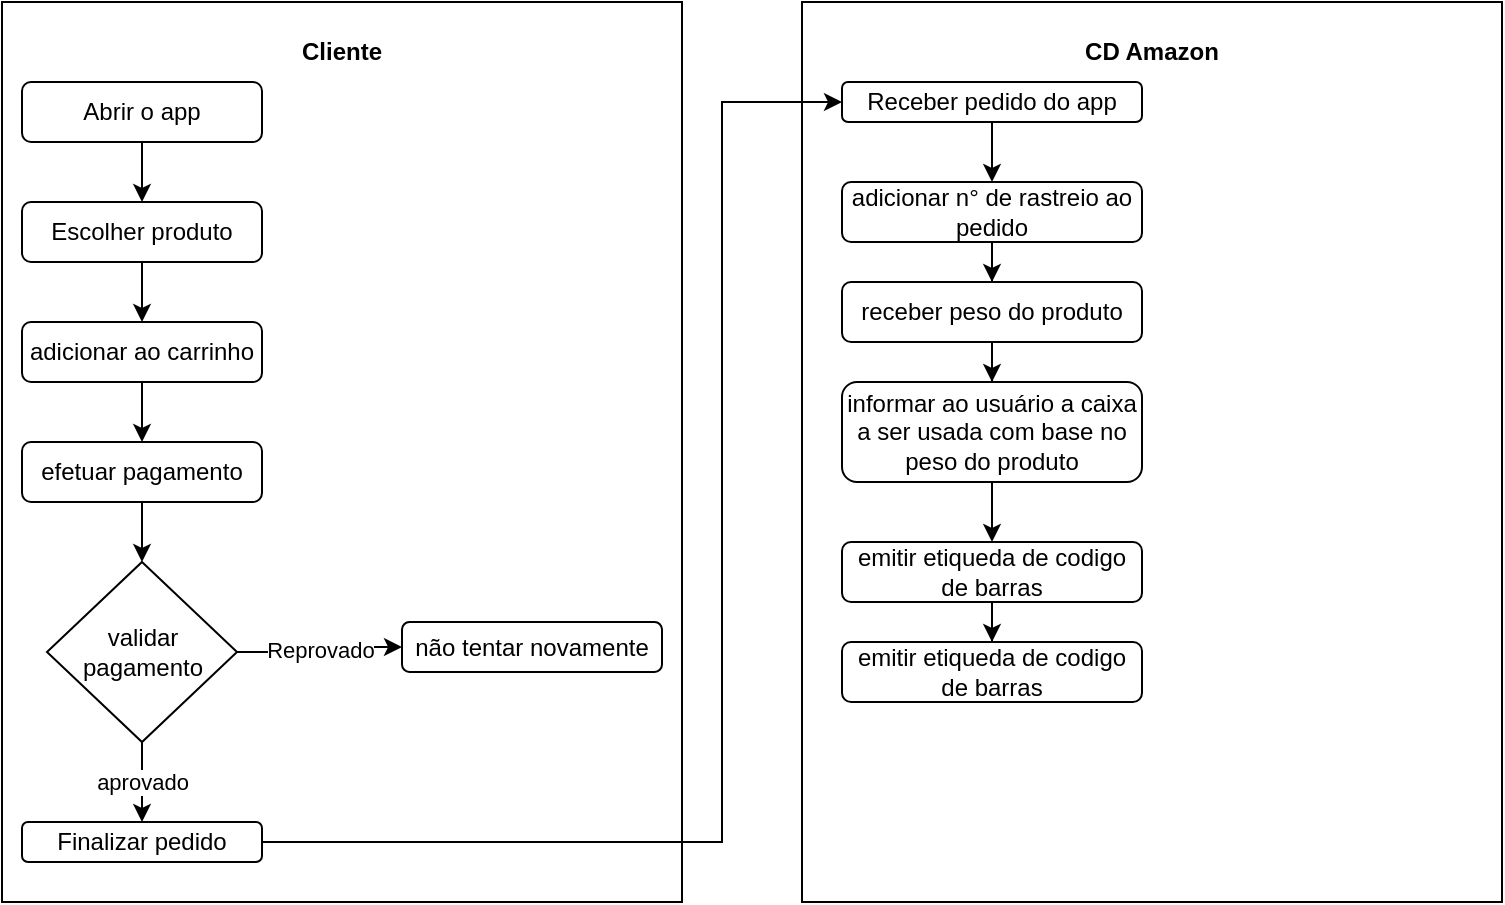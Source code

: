 <mxfile version="21.1.2" type="github">
  <diagram name="Página-1" id="UAK1KAQBqoK76anahQVk">
    <mxGraphModel dx="1009" dy="3842" grid="1" gridSize="10" guides="1" tooltips="1" connect="1" arrows="1" fold="1" page="1" pageScale="1" pageWidth="2339" pageHeight="3300" math="0" shadow="0">
      <root>
        <mxCell id="0" />
        <mxCell id="1" parent="0" />
        <mxCell id="-LYPNozy2RQMqdCgS2NU-43" value="&lt;p style=&quot;margin:0px;margin-top:4px;text-align:center;&quot;&gt;&lt;br&gt;&lt;b&gt;Cliente&lt;/b&gt;&lt;/p&gt;&lt;p style=&quot;margin:0px;margin-top:4px;text-align:center;&quot;&gt;&lt;b&gt;&lt;br&gt;&lt;/b&gt;&lt;/p&gt;" style="verticalAlign=top;align=left;overflow=fill;fontSize=12;fontFamily=Helvetica;html=1;whiteSpace=wrap;" vertex="1" parent="1">
          <mxGeometry x="40" y="-3280" width="340" height="450" as="geometry" />
        </mxCell>
        <mxCell id="-LYPNozy2RQMqdCgS2NU-48" value="" style="edgeStyle=orthogonalEdgeStyle;rounded=0;orthogonalLoop=1;jettySize=auto;html=1;" edge="1" parent="1" source="-LYPNozy2RQMqdCgS2NU-45" target="-LYPNozy2RQMqdCgS2NU-47">
          <mxGeometry relative="1" as="geometry" />
        </mxCell>
        <mxCell id="-LYPNozy2RQMqdCgS2NU-45" value="Abrir o app" style="rounded=1;whiteSpace=wrap;html=1;" vertex="1" parent="1">
          <mxGeometry x="50" y="-3240" width="120" height="30" as="geometry" />
        </mxCell>
        <mxCell id="-LYPNozy2RQMqdCgS2NU-50" value="" style="edgeStyle=orthogonalEdgeStyle;rounded=0;orthogonalLoop=1;jettySize=auto;html=1;" edge="1" parent="1" source="-LYPNozy2RQMqdCgS2NU-47" target="-LYPNozy2RQMqdCgS2NU-49">
          <mxGeometry relative="1" as="geometry" />
        </mxCell>
        <mxCell id="-LYPNozy2RQMqdCgS2NU-47" value="Escolher produto" style="rounded=1;whiteSpace=wrap;html=1;" vertex="1" parent="1">
          <mxGeometry x="50" y="-3180" width="120" height="30" as="geometry" />
        </mxCell>
        <mxCell id="-LYPNozy2RQMqdCgS2NU-52" value="" style="edgeStyle=orthogonalEdgeStyle;rounded=0;orthogonalLoop=1;jettySize=auto;html=1;" edge="1" parent="1" source="-LYPNozy2RQMqdCgS2NU-49" target="-LYPNozy2RQMqdCgS2NU-51">
          <mxGeometry relative="1" as="geometry" />
        </mxCell>
        <mxCell id="-LYPNozy2RQMqdCgS2NU-49" value="adicionar ao carrinho" style="rounded=1;whiteSpace=wrap;html=1;" vertex="1" parent="1">
          <mxGeometry x="50" y="-3120" width="120" height="30" as="geometry" />
        </mxCell>
        <mxCell id="-LYPNozy2RQMqdCgS2NU-54" style="edgeStyle=orthogonalEdgeStyle;rounded=0;orthogonalLoop=1;jettySize=auto;html=1;exitX=0.5;exitY=1;exitDx=0;exitDy=0;" edge="1" parent="1" source="-LYPNozy2RQMqdCgS2NU-51" target="-LYPNozy2RQMqdCgS2NU-53">
          <mxGeometry relative="1" as="geometry" />
        </mxCell>
        <mxCell id="-LYPNozy2RQMqdCgS2NU-51" value="efetuar pagamento" style="rounded=1;whiteSpace=wrap;html=1;" vertex="1" parent="1">
          <mxGeometry x="50" y="-3060" width="120" height="30" as="geometry" />
        </mxCell>
        <mxCell id="-LYPNozy2RQMqdCgS2NU-56" value="Reprovado" style="edgeStyle=orthogonalEdgeStyle;rounded=0;orthogonalLoop=1;jettySize=auto;html=1;" edge="1" parent="1" source="-LYPNozy2RQMqdCgS2NU-53" target="-LYPNozy2RQMqdCgS2NU-55">
          <mxGeometry relative="1" as="geometry" />
        </mxCell>
        <mxCell id="-LYPNozy2RQMqdCgS2NU-58" value="aprovado" style="edgeStyle=orthogonalEdgeStyle;rounded=0;orthogonalLoop=1;jettySize=auto;html=1;" edge="1" parent="1" source="-LYPNozy2RQMqdCgS2NU-53" target="-LYPNozy2RQMqdCgS2NU-57">
          <mxGeometry relative="1" as="geometry" />
        </mxCell>
        <mxCell id="-LYPNozy2RQMqdCgS2NU-53" value="validar pagamento" style="rhombus;whiteSpace=wrap;html=1;" vertex="1" parent="1">
          <mxGeometry x="62.5" y="-3000" width="95" height="90" as="geometry" />
        </mxCell>
        <mxCell id="-LYPNozy2RQMqdCgS2NU-55" value="não tentar novamente" style="rounded=1;whiteSpace=wrap;html=1;" vertex="1" parent="1">
          <mxGeometry x="240" y="-2970" width="130" height="25" as="geometry" />
        </mxCell>
        <mxCell id="-LYPNozy2RQMqdCgS2NU-57" value="Finalizar pedido" style="rounded=1;whiteSpace=wrap;html=1;" vertex="1" parent="1">
          <mxGeometry x="50" y="-2870" width="120" height="20" as="geometry" />
        </mxCell>
        <mxCell id="-LYPNozy2RQMqdCgS2NU-59" value="&lt;p style=&quot;margin:0px;margin-top:4px;text-align:center;&quot;&gt;&lt;br&gt;&lt;b&gt;CD Amazon&lt;/b&gt;&lt;/p&gt;" style="verticalAlign=top;align=left;overflow=fill;fontSize=12;fontFamily=Helvetica;html=1;whiteSpace=wrap;" vertex="1" parent="1">
          <mxGeometry x="440" y="-3280" width="350" height="450" as="geometry" />
        </mxCell>
        <mxCell id="-LYPNozy2RQMqdCgS2NU-60" value="" style="endArrow=classic;html=1;rounded=0;exitX=1;exitY=0.5;exitDx=0;exitDy=0;entryX=0;entryY=0.5;entryDx=0;entryDy=0;" edge="1" parent="1" source="-LYPNozy2RQMqdCgS2NU-57" target="-LYPNozy2RQMqdCgS2NU-61">
          <mxGeometry width="50" height="50" relative="1" as="geometry">
            <mxPoint x="500" y="-2960" as="sourcePoint" />
            <mxPoint x="480" y="-3180" as="targetPoint" />
            <Array as="points">
              <mxPoint x="400" y="-2860" />
              <mxPoint x="400" y="-3230" />
            </Array>
          </mxGeometry>
        </mxCell>
        <mxCell id="-LYPNozy2RQMqdCgS2NU-65" value="" style="edgeStyle=orthogonalEdgeStyle;rounded=0;orthogonalLoop=1;jettySize=auto;html=1;" edge="1" parent="1" source="-LYPNozy2RQMqdCgS2NU-61" target="-LYPNozy2RQMqdCgS2NU-64">
          <mxGeometry relative="1" as="geometry" />
        </mxCell>
        <mxCell id="-LYPNozy2RQMqdCgS2NU-61" value="Receber pedido do app" style="rounded=1;whiteSpace=wrap;html=1;" vertex="1" parent="1">
          <mxGeometry x="460" y="-3240" width="150" height="20" as="geometry" />
        </mxCell>
        <mxCell id="-LYPNozy2RQMqdCgS2NU-77" value="" style="edgeStyle=orthogonalEdgeStyle;rounded=0;orthogonalLoop=1;jettySize=auto;html=1;" edge="1" parent="1" source="-LYPNozy2RQMqdCgS2NU-64" target="-LYPNozy2RQMqdCgS2NU-76">
          <mxGeometry relative="1" as="geometry" />
        </mxCell>
        <mxCell id="-LYPNozy2RQMqdCgS2NU-64" value="adicionar n° de rastreio ao pedido" style="rounded=1;whiteSpace=wrap;html=1;" vertex="1" parent="1">
          <mxGeometry x="460" y="-3190" width="150" height="30" as="geometry" />
        </mxCell>
        <mxCell id="-LYPNozy2RQMqdCgS2NU-79" value="" style="edgeStyle=orthogonalEdgeStyle;rounded=0;orthogonalLoop=1;jettySize=auto;html=1;" edge="1" parent="1" source="-LYPNozy2RQMqdCgS2NU-76" target="-LYPNozy2RQMqdCgS2NU-78">
          <mxGeometry relative="1" as="geometry" />
        </mxCell>
        <mxCell id="-LYPNozy2RQMqdCgS2NU-76" value="receber peso do produto" style="rounded=1;whiteSpace=wrap;html=1;" vertex="1" parent="1">
          <mxGeometry x="460" y="-3140" width="150" height="30" as="geometry" />
        </mxCell>
        <mxCell id="-LYPNozy2RQMqdCgS2NU-81" value="" style="edgeStyle=orthogonalEdgeStyle;rounded=0;orthogonalLoop=1;jettySize=auto;html=1;" edge="1" parent="1" source="-LYPNozy2RQMqdCgS2NU-78" target="-LYPNozy2RQMqdCgS2NU-80">
          <mxGeometry relative="1" as="geometry" />
        </mxCell>
        <mxCell id="-LYPNozy2RQMqdCgS2NU-78" value="informar ao usuário a caixa a ser usada com base no peso do produto" style="rounded=1;whiteSpace=wrap;html=1;" vertex="1" parent="1">
          <mxGeometry x="460" y="-3090" width="150" height="50" as="geometry" />
        </mxCell>
        <mxCell id="-LYPNozy2RQMqdCgS2NU-83" value="" style="edgeStyle=orthogonalEdgeStyle;rounded=0;orthogonalLoop=1;jettySize=auto;html=1;" edge="1" parent="1" source="-LYPNozy2RQMqdCgS2NU-80" target="-LYPNozy2RQMqdCgS2NU-82">
          <mxGeometry relative="1" as="geometry" />
        </mxCell>
        <mxCell id="-LYPNozy2RQMqdCgS2NU-80" value="emitir etiqueda de codigo de barras" style="rounded=1;whiteSpace=wrap;html=1;" vertex="1" parent="1">
          <mxGeometry x="460" y="-3010" width="150" height="30" as="geometry" />
        </mxCell>
        <mxCell id="-LYPNozy2RQMqdCgS2NU-82" value="emitir etiqueda de codigo de barras" style="rounded=1;whiteSpace=wrap;html=1;" vertex="1" parent="1">
          <mxGeometry x="460" y="-2960" width="150" height="30" as="geometry" />
        </mxCell>
      </root>
    </mxGraphModel>
  </diagram>
</mxfile>
